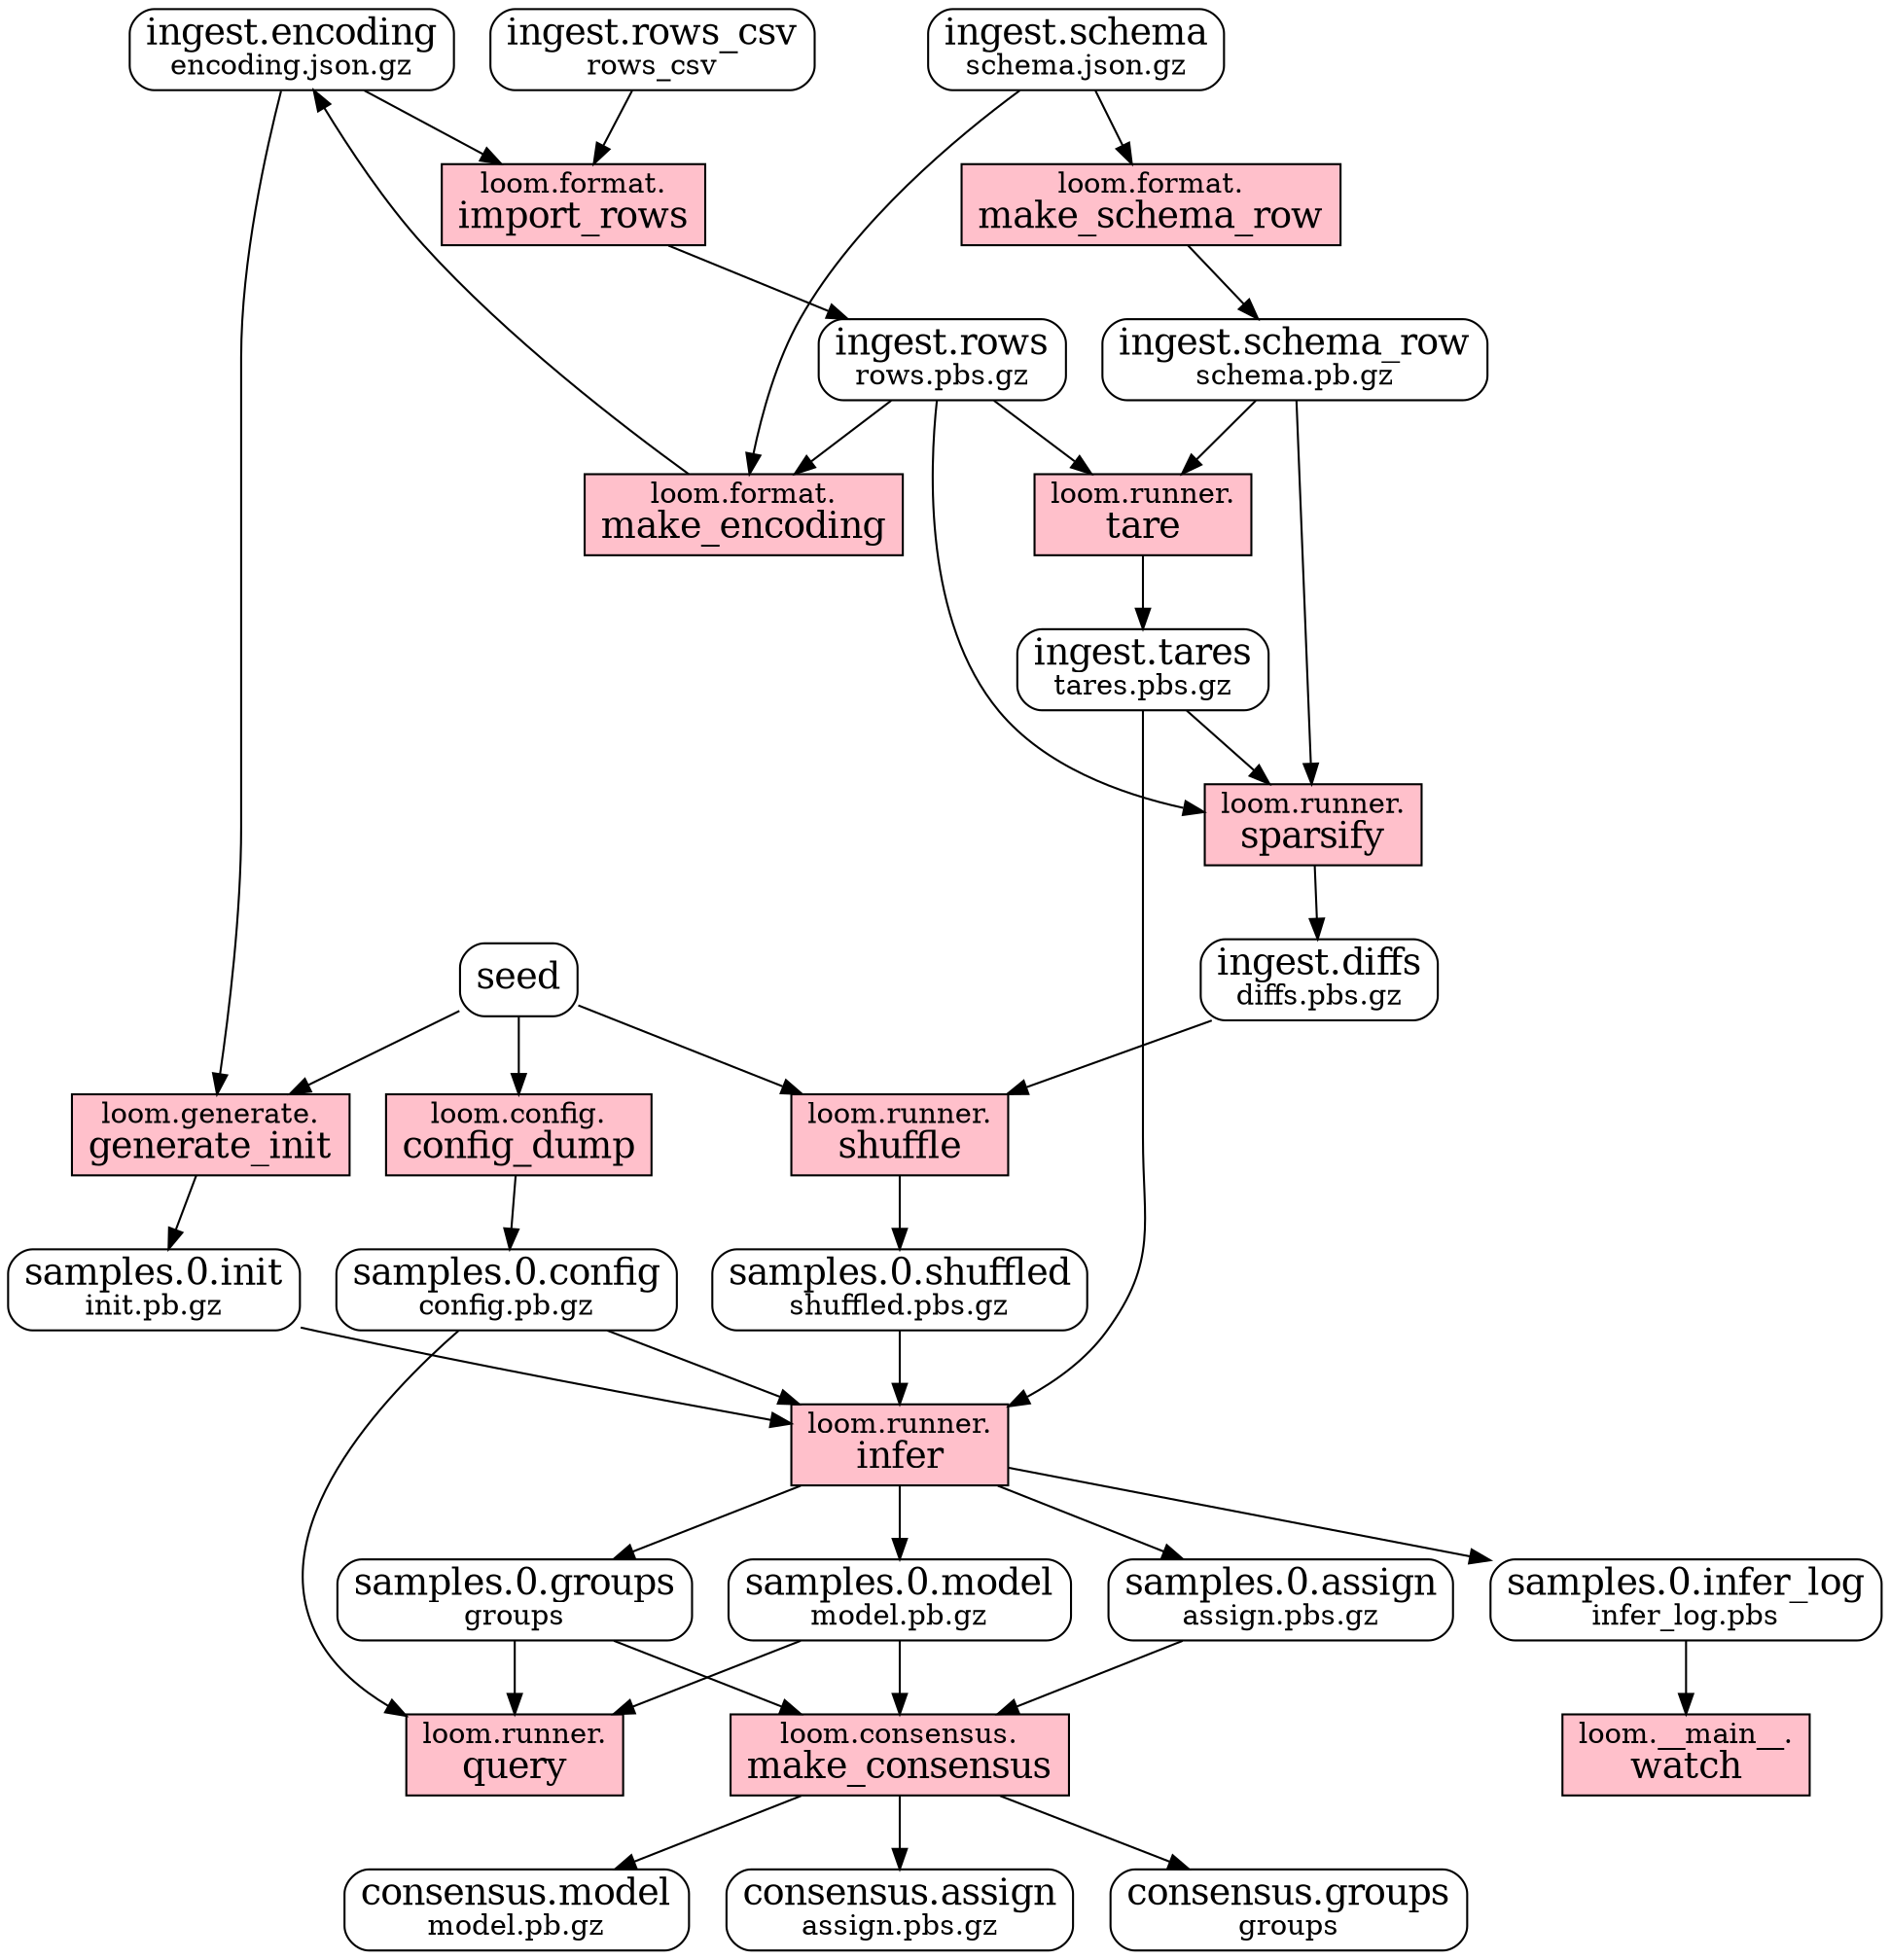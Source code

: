 // this file was generated by /home/fobermeyer/sf/loom/loom/documented.py
digraph G {
  overlap=false;

  // data
  {
    node [shape=Mrecord];
    samples_0_model [label=<<FONT POINT-SIZE="18">samples.0.model</FONT><BR/>model.pb.gz>];
    ingest_rows_csv [label=<<FONT POINT-SIZE="18">ingest.rows_csv</FONT><BR/>rows_csv>];
    consensus_model [label=<<FONT POINT-SIZE="18">consensus.model</FONT><BR/>model.pb.gz>];
    ingest_schema [label=<<FONT POINT-SIZE="18">ingest.schema</FONT><BR/>schema.json.gz>];
    samples_0_init [label=<<FONT POINT-SIZE="18">samples.0.init</FONT><BR/>init.pb.gz>];
    samples_0_shuffled [label=<<FONT POINT-SIZE="18">samples.0.shuffled</FONT><BR/>shuffled.pbs.gz>];
    samples_0_assign [label=<<FONT POINT-SIZE="18">samples.0.assign</FONT><BR/>assign.pbs.gz>];
    samples_0_infer_log [label=<<FONT POINT-SIZE="18">samples.0.infer_log</FONT><BR/>infer_log.pbs>];
    consensus_assign [label=<<FONT POINT-SIZE="18">consensus.assign</FONT><BR/>assign.pbs.gz>];
    ingest_rows [label=<<FONT POINT-SIZE="18">ingest.rows</FONT><BR/>rows.pbs.gz>];
    ingest_tares [label=<<FONT POINT-SIZE="18">ingest.tares</FONT><BR/>tares.pbs.gz>];
    consensus_groups [label=<<FONT POINT-SIZE="18">consensus.groups</FONT><BR/>groups>];
    samples_0_config [label=<<FONT POINT-SIZE="18">samples.0.config</FONT><BR/>config.pb.gz>];
    ingest_schema_row [label=<<FONT POINT-SIZE="18">ingest.schema_row</FONT><BR/>schema.pb.gz>];
    ingest_encoding [label=<<FONT POINT-SIZE="18">ingest.encoding</FONT><BR/>encoding.json.gz>];
    samples_0_groups [label=<<FONT POINT-SIZE="18">samples.0.groups</FONT><BR/>groups>];
    seed [label=<<FONT POINT-SIZE="18">seed</FONT>>];
    ingest_diffs [label=<<FONT POINT-SIZE="18">ingest.diffs</FONT><BR/>diffs.pbs.gz>];
  }

  // transforms
  {
    node [shape=box, style=filled];

    tare [label=<loom.runner.<BR/><FONT POINT-SIZE="18">tare</FONT>>, fillcolor=pink];
    query [label=<loom.runner.<BR/><FONT POINT-SIZE="18">query</FONT>>, fillcolor=pink];
    watch [label=<loom.__main__.<BR/><FONT POINT-SIZE="18">watch</FONT>>, fillcolor=pink];
    config_dump [label=<loom.config.<BR/><FONT POINT-SIZE="18">config_dump</FONT>>, fillcolor=pink];
    sparsify [label=<loom.runner.<BR/><FONT POINT-SIZE="18">sparsify</FONT>>, fillcolor=pink];
    generate_init [label=<loom.generate.<BR/><FONT POINT-SIZE="18">generate_init</FONT>>, fillcolor=pink];
    make_encoding [label=<loom.format.<BR/><FONT POINT-SIZE="18">make_encoding</FONT>>, fillcolor=pink];
    shuffle [label=<loom.runner.<BR/><FONT POINT-SIZE="18">shuffle</FONT>>, fillcolor=pink];
    make_schema_row [label=<loom.format.<BR/><FONT POINT-SIZE="18">make_schema_row</FONT>>, fillcolor=pink];
    make_consensus [label=<loom.consensus.<BR/><FONT POINT-SIZE="18">make_consensus</FONT>>, fillcolor=pink];
    infer [label=<loom.runner.<BR/><FONT POINT-SIZE="18">infer</FONT>>, fillcolor=pink];
    import_rows [label=<loom.format.<BR/><FONT POINT-SIZE="18">import_rows</FONT>>, fillcolor=pink];

    ingest_schema_row -> tare [weight=1.0];
    ingest_rows -> tare [weight=1.0];
    tare -> ingest_tares [weight=1.0];
    samples_0_config -> query [weight=1.0];
    samples_0_model -> query [weight=1.0];
    samples_0_groups -> query [weight=1.0];
    samples_0_infer_log -> watch [weight=1.0];
    seed -> config_dump [weight=1.0];
    config_dump -> samples_0_config [weight=1.0];
    ingest_schema_row -> sparsify [weight=1.0];
    ingest_tares -> sparsify [weight=1.0];
    ingest_rows -> sparsify [weight=1.0];
    sparsify -> ingest_diffs [weight=1.0];
    ingest_encoding -> generate_init [weight=1.0];
    seed -> generate_init [weight=1.0];
    generate_init -> samples_0_init [weight=1.0];
    ingest_schema -> make_encoding [weight=1.0];
    ingest_rows -> make_encoding [weight=1.0];
    make_encoding -> ingest_encoding [weight=1.0];
    ingest_diffs -> shuffle [weight=1.0];
    seed -> shuffle [weight=1.0];
    shuffle -> samples_0_shuffled [weight=1.0];
    ingest_schema -> make_schema_row [weight=1.0];
    make_schema_row -> ingest_schema_row [weight=1.0];
    samples_0_model -> make_consensus [weight=1.0];
    samples_0_groups -> make_consensus [weight=1.0];
    samples_0_assign -> make_consensus [weight=1.0];
    make_consensus -> consensus_model [weight=1.0];
    make_consensus -> consensus_groups [weight=1.0];
    make_consensus -> consensus_assign [weight=1.0];
    samples_0_config -> infer [weight=1.0];
    samples_0_shuffled -> infer [weight=1.0];
    ingest_tares -> infer [weight=1.0];
    samples_0_init -> infer [weight=1.0];
    infer -> samples_0_model [weight=1.0];
    infer -> samples_0_groups [weight=1.0];
    infer -> samples_0_assign [weight=1.0];
    infer -> samples_0_infer_log [weight=1.0];
    ingest_encoding -> import_rows [weight=1.0];
    ingest_rows_csv -> import_rows [weight=1.0];
    import_rows -> ingest_rows [weight=1.0];
  }
}
